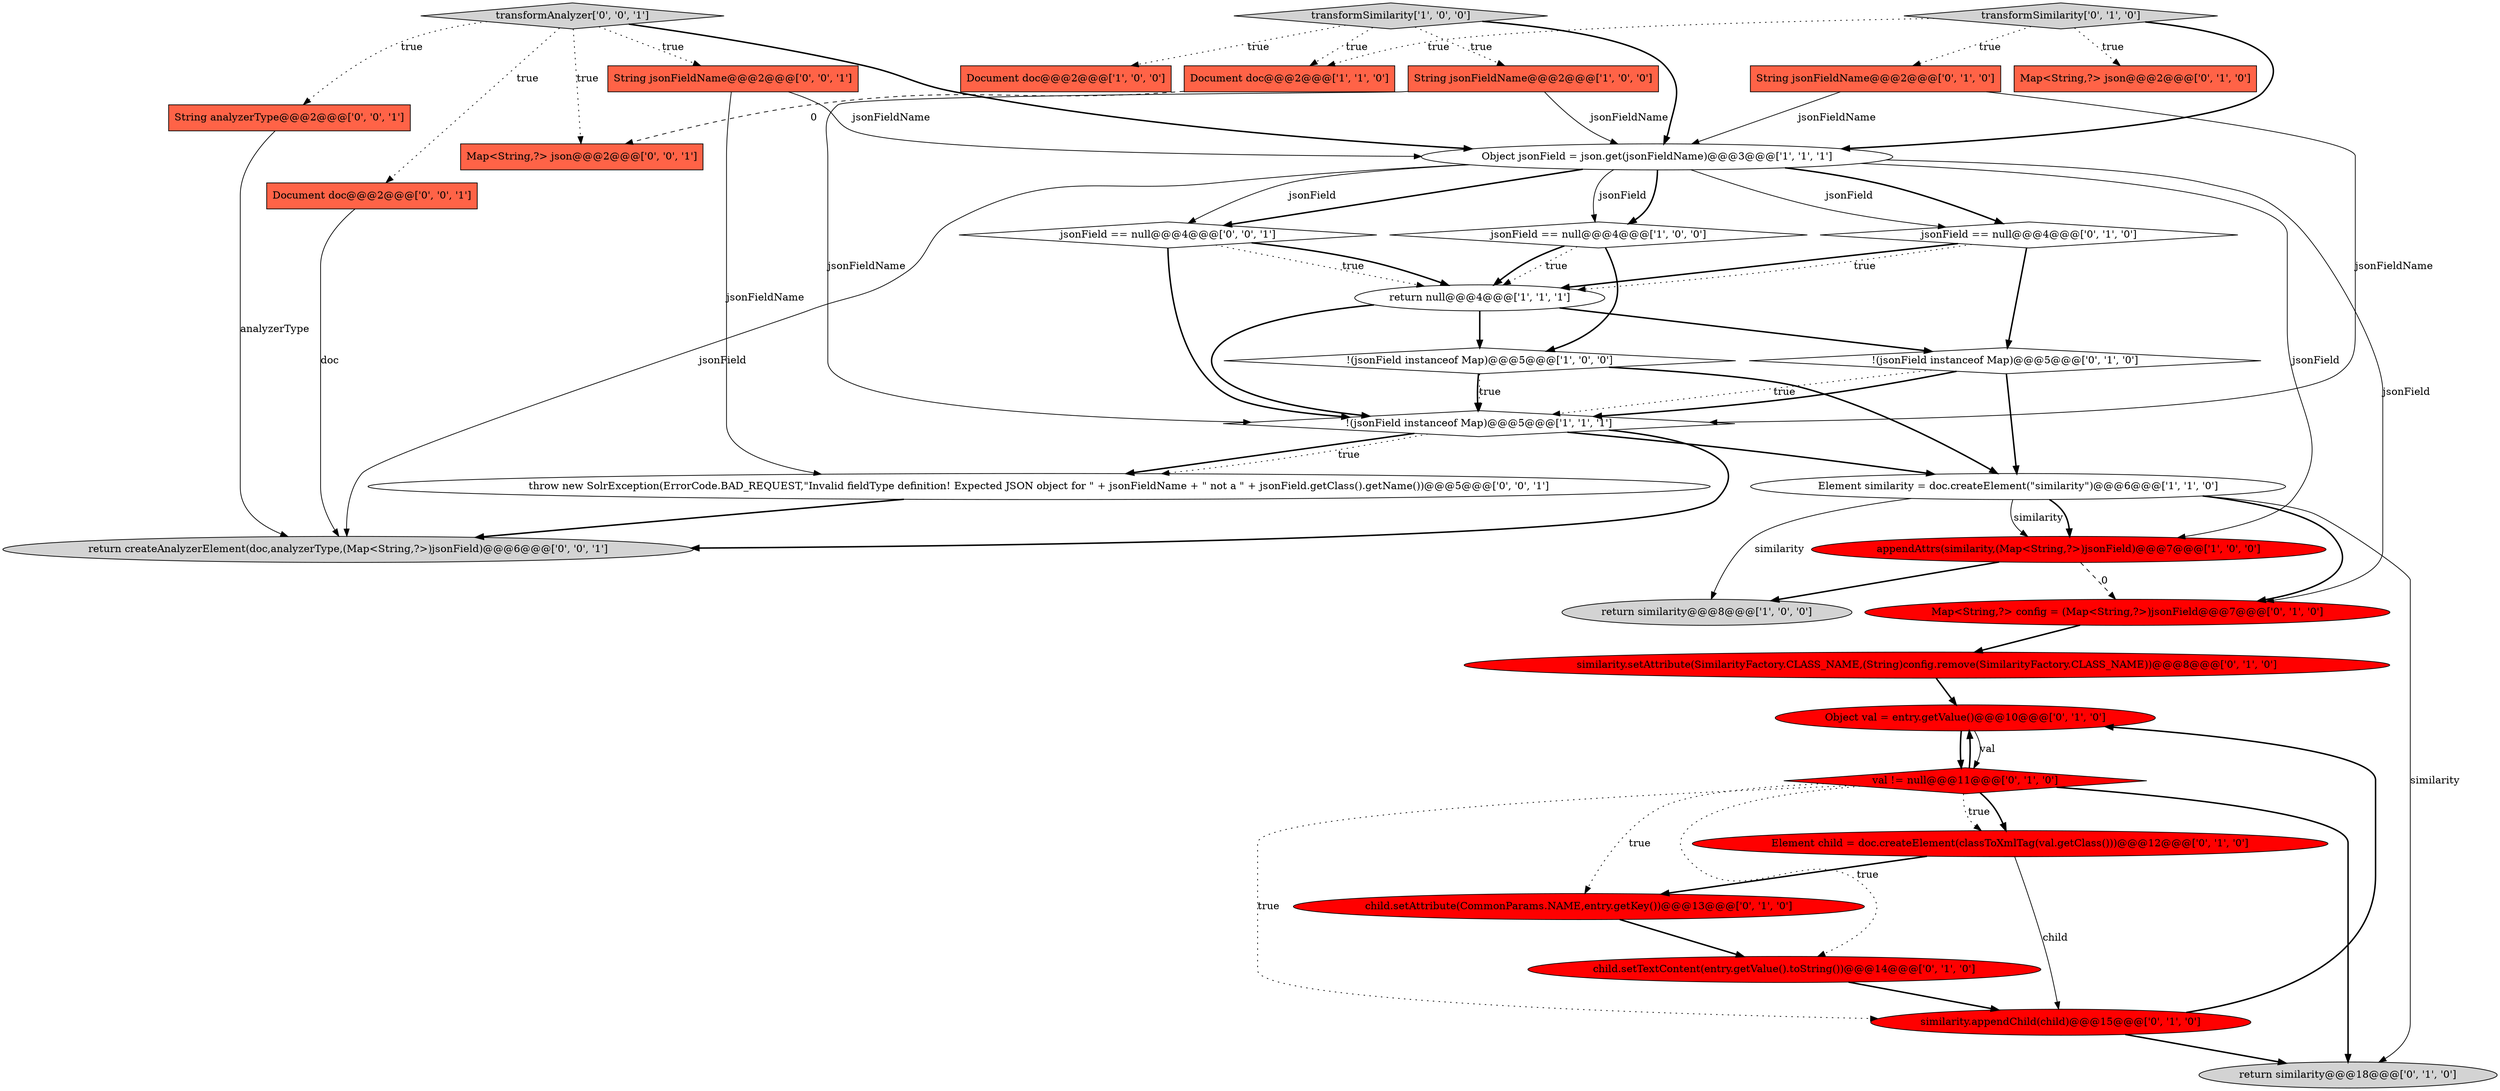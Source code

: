 digraph {
31 [style = filled, label = "transformAnalyzer['0', '0', '1']", fillcolor = lightgray, shape = diamond image = "AAA0AAABBB3BBB"];
32 [style = filled, label = "String jsonFieldName@@@2@@@['0', '0', '1']", fillcolor = tomato, shape = box image = "AAA0AAABBB3BBB"];
29 [style = filled, label = "throw new SolrException(ErrorCode.BAD_REQUEST,\"Invalid fieldType definition! Expected JSON object for \" + jsonFieldName + \" not a \" + jsonField.getClass().getName())@@@5@@@['0', '0', '1']", fillcolor = white, shape = ellipse image = "AAA0AAABBB3BBB"];
19 [style = filled, label = "jsonField == null@@@4@@@['0', '1', '0']", fillcolor = white, shape = diamond image = "AAA0AAABBB2BBB"];
4 [style = filled, label = "transformSimilarity['1', '0', '0']", fillcolor = lightgray, shape = diamond image = "AAA0AAABBB1BBB"];
8 [style = filled, label = "Document doc@@@2@@@['1', '1', '0']", fillcolor = tomato, shape = box image = "AAA0AAABBB1BBB"];
3 [style = filled, label = "return similarity@@@8@@@['1', '0', '0']", fillcolor = lightgray, shape = ellipse image = "AAA0AAABBB1BBB"];
18 [style = filled, label = "!(jsonField instanceof Map)@@@5@@@['0', '1', '0']", fillcolor = white, shape = diamond image = "AAA0AAABBB2BBB"];
5 [style = filled, label = "appendAttrs(similarity,(Map<String,?>)jsonField)@@@7@@@['1', '0', '0']", fillcolor = red, shape = ellipse image = "AAA1AAABBB1BBB"];
6 [style = filled, label = "!(jsonField instanceof Map)@@@5@@@['1', '1', '1']", fillcolor = white, shape = diamond image = "AAA0AAABBB1BBB"];
7 [style = filled, label = "String jsonFieldName@@@2@@@['1', '0', '0']", fillcolor = tomato, shape = box image = "AAA0AAABBB1BBB"];
28 [style = filled, label = "String analyzerType@@@2@@@['0', '0', '1']", fillcolor = tomato, shape = box image = "AAA0AAABBB3BBB"];
11 [style = filled, label = "return null@@@4@@@['1', '1', '1']", fillcolor = white, shape = ellipse image = "AAA0AAABBB1BBB"];
17 [style = filled, label = "Object val = entry.getValue()@@@10@@@['0', '1', '0']", fillcolor = red, shape = ellipse image = "AAA1AAABBB2BBB"];
22 [style = filled, label = "child.setTextContent(entry.getValue().toString())@@@14@@@['0', '1', '0']", fillcolor = red, shape = ellipse image = "AAA1AAABBB2BBB"];
14 [style = filled, label = "transformSimilarity['0', '1', '0']", fillcolor = lightgray, shape = diamond image = "AAA0AAABBB2BBB"];
21 [style = filled, label = "val != null@@@11@@@['0', '1', '0']", fillcolor = red, shape = diamond image = "AAA1AAABBB2BBB"];
16 [style = filled, label = "return similarity@@@18@@@['0', '1', '0']", fillcolor = lightgray, shape = ellipse image = "AAA0AAABBB2BBB"];
27 [style = filled, label = "jsonField == null@@@4@@@['0', '0', '1']", fillcolor = white, shape = diamond image = "AAA0AAABBB3BBB"];
2 [style = filled, label = "!(jsonField instanceof Map)@@@5@@@['1', '0', '0']", fillcolor = white, shape = diamond image = "AAA0AAABBB1BBB"];
25 [style = filled, label = "Element child = doc.createElement(classToXmlTag(val.getClass()))@@@12@@@['0', '1', '0']", fillcolor = red, shape = ellipse image = "AAA1AAABBB2BBB"];
23 [style = filled, label = "similarity.setAttribute(SimilarityFactory.CLASS_NAME,(String)config.remove(SimilarityFactory.CLASS_NAME))@@@8@@@['0', '1', '0']", fillcolor = red, shape = ellipse image = "AAA1AAABBB2BBB"];
10 [style = filled, label = "Object jsonField = json.get(jsonFieldName)@@@3@@@['1', '1', '1']", fillcolor = white, shape = ellipse image = "AAA0AAABBB1BBB"];
33 [style = filled, label = "Map<String,?> json@@@2@@@['0', '0', '1']", fillcolor = tomato, shape = box image = "AAA0AAABBB3BBB"];
0 [style = filled, label = "Document doc@@@2@@@['1', '0', '0']", fillcolor = tomato, shape = box image = "AAA0AAABBB1BBB"];
20 [style = filled, label = "Map<String,?> config = (Map<String,?>)jsonField@@@7@@@['0', '1', '0']", fillcolor = red, shape = ellipse image = "AAA1AAABBB2BBB"];
24 [style = filled, label = "child.setAttribute(CommonParams.NAME,entry.getKey())@@@13@@@['0', '1', '0']", fillcolor = red, shape = ellipse image = "AAA1AAABBB2BBB"];
9 [style = filled, label = "Element similarity = doc.createElement(\"similarity\")@@@6@@@['1', '1', '0']", fillcolor = white, shape = ellipse image = "AAA0AAABBB1BBB"];
13 [style = filled, label = "similarity.appendChild(child)@@@15@@@['0', '1', '0']", fillcolor = red, shape = ellipse image = "AAA1AAABBB2BBB"];
1 [style = filled, label = "jsonField == null@@@4@@@['1', '0', '0']", fillcolor = white, shape = diamond image = "AAA0AAABBB1BBB"];
12 [style = filled, label = "Map<String,?> json@@@2@@@['0', '1', '0']", fillcolor = tomato, shape = box image = "AAA0AAABBB2BBB"];
30 [style = filled, label = "Document doc@@@2@@@['0', '0', '1']", fillcolor = tomato, shape = box image = "AAA0AAABBB3BBB"];
15 [style = filled, label = "String jsonFieldName@@@2@@@['0', '1', '0']", fillcolor = tomato, shape = box image = "AAA0AAABBB2BBB"];
26 [style = filled, label = "return createAnalyzerElement(doc,analyzerType,(Map<String,?>)jsonField)@@@6@@@['0', '0', '1']", fillcolor = lightgray, shape = ellipse image = "AAA0AAABBB3BBB"];
5->3 [style = bold, label=""];
32->10 [style = solid, label="jsonFieldName"];
4->10 [style = bold, label=""];
19->18 [style = bold, label=""];
6->26 [style = bold, label=""];
14->12 [style = dotted, label="true"];
28->26 [style = solid, label="analyzerType"];
2->6 [style = bold, label=""];
10->27 [style = bold, label=""];
8->33 [style = dashed, label="0"];
10->19 [style = bold, label=""];
11->6 [style = bold, label=""];
1->11 [style = dotted, label="true"];
4->0 [style = dotted, label="true"];
10->1 [style = solid, label="jsonField"];
4->8 [style = dotted, label="true"];
10->20 [style = solid, label="jsonField"];
14->10 [style = bold, label=""];
32->29 [style = solid, label="jsonFieldName"];
4->7 [style = dotted, label="true"];
10->26 [style = solid, label="jsonField"];
19->11 [style = bold, label=""];
9->20 [style = bold, label=""];
21->22 [style = dotted, label="true"];
2->9 [style = bold, label=""];
21->25 [style = bold, label=""];
30->26 [style = solid, label="doc"];
24->22 [style = bold, label=""];
31->33 [style = dotted, label="true"];
5->20 [style = dashed, label="0"];
10->19 [style = solid, label="jsonField"];
13->16 [style = bold, label=""];
11->2 [style = bold, label=""];
11->18 [style = bold, label=""];
27->6 [style = bold, label=""];
6->29 [style = bold, label=""];
1->11 [style = bold, label=""];
9->3 [style = solid, label="similarity"];
15->6 [style = solid, label="jsonFieldName"];
29->26 [style = bold, label=""];
18->6 [style = dotted, label="true"];
27->11 [style = dotted, label="true"];
21->25 [style = dotted, label="true"];
31->32 [style = dotted, label="true"];
9->16 [style = solid, label="similarity"];
25->24 [style = bold, label=""];
13->17 [style = bold, label=""];
14->15 [style = dotted, label="true"];
31->30 [style = dotted, label="true"];
10->27 [style = solid, label="jsonField"];
9->5 [style = solid, label="similarity"];
20->23 [style = bold, label=""];
27->11 [style = bold, label=""];
18->6 [style = bold, label=""];
2->6 [style = dotted, label="true"];
31->10 [style = bold, label=""];
17->21 [style = solid, label="val"];
19->11 [style = dotted, label="true"];
21->24 [style = dotted, label="true"];
6->29 [style = dotted, label="true"];
31->28 [style = dotted, label="true"];
10->5 [style = solid, label="jsonField"];
25->13 [style = solid, label="child"];
18->9 [style = bold, label=""];
14->8 [style = dotted, label="true"];
9->5 [style = bold, label=""];
21->16 [style = bold, label=""];
23->17 [style = bold, label=""];
21->13 [style = dotted, label="true"];
1->2 [style = bold, label=""];
7->10 [style = solid, label="jsonFieldName"];
6->9 [style = bold, label=""];
15->10 [style = solid, label="jsonFieldName"];
7->6 [style = solid, label="jsonFieldName"];
10->1 [style = bold, label=""];
17->21 [style = bold, label=""];
21->17 [style = bold, label=""];
22->13 [style = bold, label=""];
}
